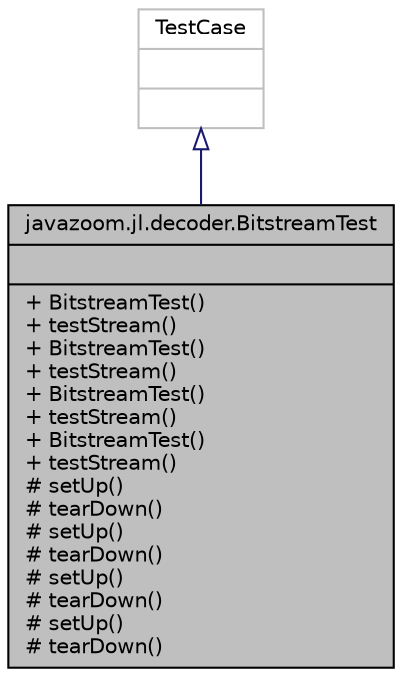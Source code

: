 digraph "javazoom.jl.decoder.BitstreamTest"
{
 // LATEX_PDF_SIZE
  edge [fontname="Helvetica",fontsize="10",labelfontname="Helvetica",labelfontsize="10"];
  node [fontname="Helvetica",fontsize="10",shape=record];
  Node1 [label="{javazoom.jl.decoder.BitstreamTest\n||+ BitstreamTest()\l+ testStream()\l+ BitstreamTest()\l+ testStream()\l+ BitstreamTest()\l+ testStream()\l+ BitstreamTest()\l+ testStream()\l# setUp()\l# tearDown()\l# setUp()\l# tearDown()\l# setUp()\l# tearDown()\l# setUp()\l# tearDown()\l}",height=0.2,width=0.4,color="black", fillcolor="grey75", style="filled", fontcolor="black",tooltip=" "];
  Node2 -> Node1 [dir="back",color="midnightblue",fontsize="10",style="solid",arrowtail="onormal",fontname="Helvetica"];
  Node2 [label="{TestCase\n||}",height=0.2,width=0.4,color="grey75", fillcolor="white", style="filled",tooltip=" "];
}
